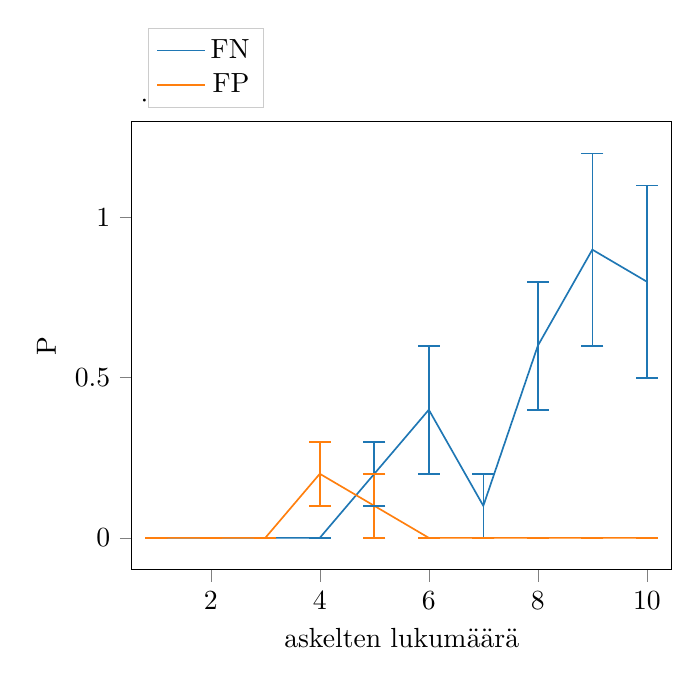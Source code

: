 % This file was created by matplotlib2tikz v0.6.14.
\begin{tikzpicture}

\definecolor{color0}{rgb}{0.122,0.467,0.706}
\definecolor{color1}{rgb}{1,0.498,0.055}

\begin{axis}[
xlabel={askelten lukumäärä},
ylabel={P},
xmin=0.55, xmax=10.45,
ymin=-0.001, ymax=0.013,
tick align=outside,
tick pos=left,
x grid style={lightgray!92.026!black},
y grid style={lightgray!92.026!black}
,
legend entries={{FN},{FP}},
legend cell align={right},
legend style={draw=white!80.0!black},
legend style={at={(0.03,1.03)},anchor=south west}
]  % replace the ending bracket
\addlegendimage{no markers, color0}
\addlegendimage{no markers, color1}%]
\path [draw=color0, semithick] (axis cs:1,0)
--(axis cs:1,0);

\path [draw=color0, semithick] (axis cs:2,0)
--(axis cs:2,0);

\path [draw=color0, semithick] (axis cs:3,0)
--(axis cs:3,0);

\path [draw=color0, semithick] (axis cs:4,0)
--(axis cs:4,0);

\path [draw=color0, semithick] (axis cs:5,0.001)
--(axis cs:5,0.003);

\path [draw=color0, semithick] (axis cs:6,0.002)
--(axis cs:6,0.006);

\path [draw=color0, semithick] (axis cs:7,5.001e-07)
--(axis cs:7,0.002);

\path [draw=color0, semithick] (axis cs:8,0.004)
--(axis cs:8,0.008);

\path [draw=color0, semithick] (axis cs:9,0.006)
--(axis cs:9,0.012);

\path [draw=color0, semithick] (axis cs:10,0.005)
--(axis cs:10,0.011);

\path [draw=color1, semithick] (axis cs:1,0)
--(axis cs:1,0);

\path [draw=color1, semithick] (axis cs:2,0)
--(axis cs:2,0);

\path [draw=color1, semithick] (axis cs:3,0)
--(axis cs:3,0);

\path [draw=color1, semithick] (axis cs:4,0.001)
--(axis cs:4,0.003);

\path [draw=color1, semithick] (axis cs:5,5.001e-07)
--(axis cs:5,0.002);

\path [draw=color1, semithick] (axis cs:6,0)
--(axis cs:6,0);

\path [draw=color1, semithick] (axis cs:7,0)
--(axis cs:7,0);

\path [draw=color1, semithick] (axis cs:8,0)
--(axis cs:8,0);

\path [draw=color1, semithick] (axis cs:9,0)
--(axis cs:9,0);

\path [draw=color1, semithick] (axis cs:10,0)
--(axis cs:10,0);

\addplot [semithick, color0, mark=-, mark size=4, mark options={solid}, only marks, forget plot]
table {%
1 0
2 0
3 0
4 0
5 0.001
6 0.002
7 5.001e-07
8 0.004
9 0.006
10 0.005
};
\addplot [semithick, color0, mark=-, mark size=4, mark options={solid}, only marks, forget plot]
table {%
1 0
2 0
3 0
4 0
5 0.003
6 0.006
7 0.002
8 0.008
9 0.012
10 0.011
};
\addplot [semithick, color1, mark=-, mark size=4, mark options={solid}, only marks, forget plot]
table {%
1 0
2 0
3 0
4 0.001
5 5.001e-07
6 0
7 0
8 0
9 0
10 0
};
\addplot [semithick, color1, mark=-, mark size=4, mark options={solid}, only marks, forget plot]
table {%
1 0
2 0
3 0
4 0.003
5 0.002
6 0
7 0
8 0
9 0
10 0
};
\addplot [semithick, color0, forget plot]
table {%
1 0
2 0
3 0
4 0
5 0.002
6 0.004
7 0.001
8 0.006
9 0.009
10 0.008
};
\addplot [semithick, color1, forget plot]
table {%
1 0
2 0
3 0
4 0.002
5 0.001
6 0
7 0
8 0
9 0
10 0
};
\end{axis}

\end{tikzpicture}